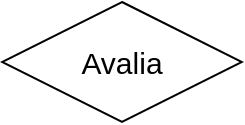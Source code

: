 <mxfile version="26.3.0">
  <diagram key="R2lEEEUBdFMjLlhIrx00" name="Page-1">
    <mxGraphModel dx="2276" dy="743" grid="1" gridSize="10" guides="1" tooltips="1" connect="1" arrows="1" fold="1" page="1" pageScale="1" pageWidth="850" pageHeight="1100" math="0" shadow="0" extFonts="Permanent Marker^https://fonts.googleapis.com/css?family=Permanent+Marker">
      <root>
        <mxCell key="0" />
        <mxCell key="1" parent="0" />
        <mxCell key="A8Vfen6cLgaveDBtReLD-6" style="rounded=0;orthogonalLoop=1;jettySize=auto;html=1;endArrow=none;startFill=0;fontSize=15;" parent="1" source="A8Vfen6cLgaveDBtReLD-1" target="A8Vfen6cLgaveDBtReLD-5" edge="1">
          <mxGeometry relative="1" as="geometry" />
        </mxCell>
        <mxCell key="A8Vfen6cLgaveDBtReLD-7" value="T" style="edgeLabel;html=1;align=center;verticalAlign=middle;resizable=0;points=[];fontSize=15;" parent="A8Vfen6cLgaveDBtReLD-6" vertex="1" connectable="0">
          <mxGeometry x="0.233" y="3" relative="1" as="geometry">
            <mxPoint x="13" y="-13" as="offset" />
          </mxGeometry>
        </mxCell>
        <mxCell key="xvJXgsmk1-agdVRjxtYN-5" style="rounded=0;orthogonalLoop=1;jettySize=auto;html=1;endArrow=none;startFill=0;fontSize=15;" parent="1" source="A8Vfen6cLgaveDBtReLD-1" target="xvJXgsmk1-agdVRjxtYN-1" edge="1">
          <mxGeometry relative="1" as="geometry" />
        </mxCell>
        <mxCell key="xvJXgsmk1-agdVRjxtYN-10" value="1" style="edgeLabel;html=1;align=center;verticalAlign=middle;resizable=0;points=[];fontSize=15;" parent="xvJXgsmk1-agdVRjxtYN-5" vertex="1" connectable="0">
          <mxGeometry x="-0.664" y="1" relative="1" as="geometry">
            <mxPoint y="-7" as="offset" />
          </mxGeometry>
        </mxCell>
        <mxCell key="A8Vfen6cLgaveDBtReLD-1" value="Usuario" style="rounded=0;whiteSpace=wrap;html=1;fontSize=15;" parent="1" vertex="1">
          <mxGeometry x="-77" y="990" width="120" height="60" as="geometry" />
        </mxCell>
        <mxCell key="A8Vfen6cLgaveDBtReLD-13" style="rounded=0;orthogonalLoop=1;jettySize=auto;html=1;endArrow=none;startFill=0;fontSize=15;" parent="1" source="A8Vfen6cLgaveDBtReLD-2" target="A8Vfen6cLgaveDBtReLD-5" edge="1">
          <mxGeometry relative="1" as="geometry" />
        </mxCell>
        <mxCell key="A8Vfen6cLgaveDBtReLD-43" style="rounded=0;orthogonalLoop=1;jettySize=auto;html=1;endArrow=none;startFill=0;fontSize=15;" parent="1" source="A8Vfen6cLgaveDBtReLD-2" target="A8Vfen6cLgaveDBtReLD-42" edge="1">
          <mxGeometry relative="1" as="geometry" />
        </mxCell>
        <mxCell key="A8Vfen6cLgaveDBtReLD-45" value="(0,n)" style="edgeLabel;html=1;align=center;verticalAlign=middle;resizable=0;points=[];fontSize=15;" parent="A8Vfen6cLgaveDBtReLD-43" vertex="1" connectable="0">
          <mxGeometry x="-0.729" y="1" relative="1" as="geometry">
            <mxPoint x="11" y="-7" as="offset" />
          </mxGeometry>
        </mxCell>
        <mxCell key="A8Vfen6cLgaveDBtReLD-73" style="rounded=0;orthogonalLoop=1;jettySize=auto;html=1;endArrow=none;startFill=0;fontSize=15;" parent="1" source="A8Vfen6cLgaveDBtReLD-2" target="A8Vfen6cLgaveDBtReLD-72" edge="1">
          <mxGeometry relative="1" as="geometry" />
        </mxCell>
        <mxCell key="A8Vfen6cLgaveDBtReLD-78" value="(0,n)" style="edgeLabel;html=1;align=center;verticalAlign=middle;resizable=0;points=[];fontSize=15;" parent="A8Vfen6cLgaveDBtReLD-73" vertex="1" connectable="0">
          <mxGeometry x="-0.54" relative="1" as="geometry">
            <mxPoint x="5" y="-13" as="offset" />
          </mxGeometry>
        </mxCell>
        <mxCell key="A8Vfen6cLgaveDBtReLD-105" style="rounded=0;orthogonalLoop=1;jettySize=auto;html=1;endArrow=none;startFill=0;fontSize=15;" parent="1" source="A8Vfen6cLgaveDBtReLD-2" target="A8Vfen6cLgaveDBtReLD-104" edge="1">
          <mxGeometry relative="1" as="geometry" />
        </mxCell>
        <mxCell key="A8Vfen6cLgaveDBtReLD-109" value="(0,n)" style="edgeLabel;html=1;align=center;verticalAlign=middle;resizable=0;points=[];fontSize=15;" parent="A8Vfen6cLgaveDBtReLD-105" vertex="1" connectable="0">
          <mxGeometry x="-0.864" y="-2" relative="1" as="geometry">
            <mxPoint x="47" y="17" as="offset" />
          </mxGeometry>
        </mxCell>
        <mxCell key="sGDHOcKBUY9BRjNUyKzA-4" style="rounded=0;orthogonalLoop=1;jettySize=auto;html=1;endArrow=none;startFill=0;" edge="1" parent="1" source="A8Vfen6cLgaveDBtReLD-2" target="sGDHOcKBUY9BRjNUyKzA-3">
          <mxGeometry relative="1" as="geometry" />
        </mxCell>
        <mxCell key="sGDHOcKBUY9BRjNUyKzA-6" value="&lt;font style=&quot;font-size: 15px;&quot;&gt;(o,n)&lt;/font&gt;" style="edgeLabel;html=1;align=center;verticalAlign=middle;resizable=0;points=[];" vertex="1" connectable="0" parent="sGDHOcKBUY9BRjNUyKzA-4">
          <mxGeometry x="-0.827" y="2" relative="1" as="geometry">
            <mxPoint x="-1" as="offset" />
          </mxGeometry>
        </mxCell>
        <mxCell key="A8Vfen6cLgaveDBtReLD-2" value="Hospede" style="rounded=0;whiteSpace=wrap;html=1;fontSize=15;" parent="1" vertex="1">
          <mxGeometry x="-300" y="450" width="120" height="60" as="geometry" />
        </mxCell>
        <mxCell key="A8Vfen6cLgaveDBtReLD-12" style="rounded=0;orthogonalLoop=1;jettySize=auto;html=1;endArrow=none;startFill=0;fontSize=15;" parent="1" source="A8Vfen6cLgaveDBtReLD-3" target="A8Vfen6cLgaveDBtReLD-5" edge="1">
          <mxGeometry relative="1" as="geometry" />
        </mxCell>
        <mxCell key="A8Vfen6cLgaveDBtReLD-22" style="rounded=0;orthogonalLoop=1;jettySize=auto;html=1;endArrow=none;startFill=0;fontSize=15;" parent="1" source="A8Vfen6cLgaveDBtReLD-3" target="A8Vfen6cLgaveDBtReLD-20" edge="1">
          <mxGeometry relative="1" as="geometry" />
        </mxCell>
        <mxCell key="A8Vfen6cLgaveDBtReLD-25" value="1" style="edgeLabel;html=1;align=center;verticalAlign=middle;resizable=0;points=[];fontSize=15;" parent="A8Vfen6cLgaveDBtReLD-22" vertex="1" connectable="0">
          <mxGeometry x="-0.429" relative="1" as="geometry">
            <mxPoint x="10" y="-10" as="offset" />
          </mxGeometry>
        </mxCell>
        <mxCell key="sGDHOcKBUY9BRjNUyKzA-5" style="rounded=0;orthogonalLoop=1;jettySize=auto;html=1;endArrow=none;startFill=0;" edge="1" parent="1" source="A8Vfen6cLgaveDBtReLD-3" target="sGDHOcKBUY9BRjNUyKzA-3">
          <mxGeometry relative="1" as="geometry" />
        </mxCell>
        <mxCell key="sGDHOcKBUY9BRjNUyKzA-7" value="&lt;font style=&quot;font-size: 15px;&quot;&gt;(o,n)&lt;/font&gt;" style="edgeLabel;html=1;align=center;verticalAlign=middle;resizable=0;points=[];" vertex="1" connectable="0" parent="sGDHOcKBUY9BRjNUyKzA-5">
          <mxGeometry x="-0.877" y="-2" relative="1" as="geometry">
            <mxPoint as="offset" />
          </mxGeometry>
        </mxCell>
        <mxCell key="A8Vfen6cLgaveDBtReLD-3" value="Proprietario" style="rounded=0;whiteSpace=wrap;html=1;fontSize=15;" parent="1" vertex="1">
          <mxGeometry x="520" y="710" width="120" height="60" as="geometry" />
        </mxCell>
        <mxCell key="A8Vfen6cLgaveDBtReLD-10" style="rounded=0;orthogonalLoop=1;jettySize=auto;html=1;endArrow=none;startFill=0;fontSize=15;" parent="1" source="A8Vfen6cLgaveDBtReLD-4" target="A8Vfen6cLgaveDBtReLD-5" edge="1">
          <mxGeometry relative="1" as="geometry">
            <mxPoint x="200" y="180" as="sourcePoint" />
          </mxGeometry>
        </mxCell>
        <mxCell key="A8Vfen6cLgaveDBtReLD-80" style="rounded=0;orthogonalLoop=1;jettySize=auto;html=1;endArrow=none;startFill=0;fontSize=15;" parent="1" source="A8Vfen6cLgaveDBtReLD-4" target="A8Vfen6cLgaveDBtReLD-79" edge="1">
          <mxGeometry relative="1" as="geometry" />
        </mxCell>
        <mxCell key="A8Vfen6cLgaveDBtReLD-113" value="(0,1)" style="edgeLabel;html=1;align=center;verticalAlign=middle;resizable=0;points=[];fontSize=15;" parent="A8Vfen6cLgaveDBtReLD-80" vertex="1" connectable="0">
          <mxGeometry x="-0.68" y="3" relative="1" as="geometry">
            <mxPoint y="-7" as="offset" />
          </mxGeometry>
        </mxCell>
        <mxCell key="A8Vfen6cLgaveDBtReLD-4" value="Administrador" style="rounded=0;whiteSpace=wrap;html=1;fontSize=15;" parent="1" vertex="1">
          <mxGeometry x="520" y="820" width="120" height="60" as="geometry" />
        </mxCell>
        <mxCell key="A8Vfen6cLgaveDBtReLD-5" value="" style="triangle;whiteSpace=wrap;html=1;direction=south;fontSize=15;" parent="1" vertex="1">
          <mxGeometry x="-57" y="805" width="80" height="50" as="geometry" />
        </mxCell>
        <mxCell key="A8Vfen6cLgaveDBtReLD-15" value="Servico" style="rounded=0;whiteSpace=wrap;html=1;fontSize=15;" parent="1" vertex="1">
          <mxGeometry x="150" y="340" width="120" height="60" as="geometry" />
        </mxCell>
        <mxCell key="A8Vfen6cLgaveDBtReLD-30" style="rounded=0;orthogonalLoop=1;jettySize=auto;html=1;endArrow=none;startFill=0;fontSize=15;" parent="1" source="A8Vfen6cLgaveDBtReLD-16" target="A8Vfen6cLgaveDBtReLD-28" edge="1">
          <mxGeometry relative="1" as="geometry" />
        </mxCell>
        <mxCell key="A8Vfen6cLgaveDBtReLD-49" value="1" style="edgeLabel;html=1;align=center;verticalAlign=middle;resizable=0;points=[];fontSize=15;" parent="A8Vfen6cLgaveDBtReLD-30" vertex="1" connectable="0">
          <mxGeometry x="-0.5" y="1" relative="1" as="geometry">
            <mxPoint y="-11" as="offset" />
          </mxGeometry>
        </mxCell>
        <mxCell key="A8Vfen6cLgaveDBtReLD-52" style="rounded=0;orthogonalLoop=1;jettySize=auto;html=1;endArrow=none;startFill=0;fontSize=15;" parent="1" source="A8Vfen6cLgaveDBtReLD-16" target="A8Vfen6cLgaveDBtReLD-51" edge="1">
          <mxGeometry relative="1" as="geometry" />
        </mxCell>
        <mxCell key="A8Vfen6cLgaveDBtReLD-55" value="1" style="edgeLabel;html=1;align=center;verticalAlign=middle;resizable=0;points=[];fontSize=15;" parent="A8Vfen6cLgaveDBtReLD-52" vertex="1" connectable="0">
          <mxGeometry x="-0.533" y="3" relative="1" as="geometry">
            <mxPoint x="-4" y="-17" as="offset" />
          </mxGeometry>
        </mxCell>
        <mxCell key="A8Vfen6cLgaveDBtReLD-70" style="rounded=0;orthogonalLoop=1;jettySize=auto;html=1;endArrow=none;startFill=0;fontSize=15;" parent="1" source="A8Vfen6cLgaveDBtReLD-16" target="A8Vfen6cLgaveDBtReLD-69" edge="1">
          <mxGeometry relative="1" as="geometry" />
        </mxCell>
        <mxCell key="A8Vfen6cLgaveDBtReLD-75" value="1" style="edgeLabel;html=1;align=center;verticalAlign=middle;resizable=0;points=[];fontSize=15;" parent="A8Vfen6cLgaveDBtReLD-70" vertex="1" connectable="0">
          <mxGeometry x="-0.622" y="-1" relative="1" as="geometry">
            <mxPoint y="-11" as="offset" />
          </mxGeometry>
        </mxCell>
        <mxCell key="A8Vfen6cLgaveDBtReLD-16" value="Imoveis" style="rounded=0;whiteSpace=wrap;html=1;fontSize=15;" parent="1" vertex="1">
          <mxGeometry x="520" y="450" width="120" height="60" as="geometry" />
        </mxCell>
        <mxCell key="A8Vfen6cLgaveDBtReLD-17" value="Quartos" style="rounded=0;whiteSpace=wrap;html=1;fontSize=15;" parent="1" vertex="1">
          <mxGeometry x="150" y="450" width="120" height="60" as="geometry" />
        </mxCell>
        <mxCell key="A8Vfen6cLgaveDBtReLD-18" value="Area" style="rounded=0;whiteSpace=wrap;html=1;fontSize=15;" parent="1" vertex="1">
          <mxGeometry x="870" y="450" width="120" height="60" as="geometry" />
        </mxCell>
        <mxCell key="A8Vfen6cLgaveDBtReLD-23" style="rounded=0;orthogonalLoop=1;jettySize=auto;html=1;endArrow=none;startFill=0;fontSize=15;" parent="1" source="A8Vfen6cLgaveDBtReLD-20" target="A8Vfen6cLgaveDBtReLD-16" edge="1">
          <mxGeometry relative="1" as="geometry" />
        </mxCell>
        <mxCell key="A8Vfen6cLgaveDBtReLD-24" value="(0,n)" style="edgeLabel;html=1;align=center;verticalAlign=middle;resizable=0;points=[];fontSize=15;" parent="A8Vfen6cLgaveDBtReLD-23" vertex="1" connectable="0">
          <mxGeometry x="0.629" relative="1" as="geometry">
            <mxPoint x="20" as="offset" />
          </mxGeometry>
        </mxCell>
        <mxCell key="A8Vfen6cLgaveDBtReLD-20" value="Tem" style="shape=rhombus;perimeter=rhombusPerimeter;whiteSpace=wrap;html=1;align=center;fontSize=15;" parent="1" vertex="1">
          <mxGeometry x="520" y="580" width="120" height="60" as="geometry" />
        </mxCell>
        <mxCell key="A8Vfen6cLgaveDBtReLD-29" style="rounded=0;orthogonalLoop=1;jettySize=auto;html=1;endArrow=none;startFill=0;fontSize=15;" parent="1" source="A8Vfen6cLgaveDBtReLD-28" target="A8Vfen6cLgaveDBtReLD-17" edge="1">
          <mxGeometry relative="1" as="geometry" />
        </mxCell>
        <mxCell key="A8Vfen6cLgaveDBtReLD-50" value="(1,n)" style="edgeLabel;html=1;align=center;verticalAlign=middle;resizable=0;points=[];fontSize=15;" parent="A8Vfen6cLgaveDBtReLD-29" vertex="1" connectable="0">
          <mxGeometry x="0.429" relative="1" as="geometry">
            <mxPoint y="-10" as="offset" />
          </mxGeometry>
        </mxCell>
        <mxCell key="A8Vfen6cLgaveDBtReLD-28" value="Possui" style="shape=rhombus;perimeter=rhombusPerimeter;whiteSpace=wrap;html=1;align=center;fontSize=15;" parent="1" vertex="1">
          <mxGeometry x="330" y="450" width="120" height="60" as="geometry" />
        </mxCell>
        <mxCell key="A8Vfen6cLgaveDBtReLD-44" style="rounded=0;orthogonalLoop=1;jettySize=auto;html=1;endArrow=none;startFill=0;fontSize=15;" parent="1" source="A8Vfen6cLgaveDBtReLD-42" target="A8Vfen6cLgaveDBtReLD-17" edge="1">
          <mxGeometry relative="1" as="geometry" />
        </mxCell>
        <mxCell key="A8Vfen6cLgaveDBtReLD-46" value="(0,n)" style="edgeLabel;html=1;align=center;verticalAlign=middle;resizable=0;points=[];fontSize=15;" parent="A8Vfen6cLgaveDBtReLD-44" vertex="1" connectable="0">
          <mxGeometry x="0.757" y="1" relative="1" as="geometry">
            <mxPoint x="-12" y="-9" as="offset" />
          </mxGeometry>
        </mxCell>
        <mxCell key="A8Vfen6cLgaveDBtReLD-42" value="Reserva" style="shape=rhombus;perimeter=rhombusPerimeter;whiteSpace=wrap;html=1;align=center;fontSize=15;" parent="1" vertex="1">
          <mxGeometry x="-60" y="450" width="120" height="60" as="geometry" />
        </mxCell>
        <mxCell key="xvJXgsmk1-agdVRjxtYN-3" style="rounded=0;orthogonalLoop=1;jettySize=auto;html=1;endArrow=none;startFill=0;fontSize=15;" parent="1" source="A8Vfen6cLgaveDBtReLD-47" target="xvJXgsmk1-agdVRjxtYN-1" edge="1">
          <mxGeometry relative="1" as="geometry" />
        </mxCell>
        <mxCell key="xvJXgsmk1-agdVRjxtYN-12" value="(0,n)" style="edgeLabel;html=1;align=center;verticalAlign=middle;resizable=0;points=[];fontSize=15;" parent="xvJXgsmk1-agdVRjxtYN-3" vertex="1" connectable="0">
          <mxGeometry x="-0.641" relative="1" as="geometry">
            <mxPoint y="-20" as="offset" />
          </mxGeometry>
        </mxCell>
        <mxCell key="xvJXgsmk1-agdVRjxtYN-6" style="rounded=0;orthogonalLoop=1;jettySize=auto;html=1;endArrow=none;startFill=0;fontSize=15;" parent="1" source="A8Vfen6cLgaveDBtReLD-47" target="xvJXgsmk1-agdVRjxtYN-2" edge="1">
          <mxGeometry relative="1" as="geometry" />
        </mxCell>
        <mxCell key="xvJXgsmk1-agdVRjxtYN-8" value="(0,n)" style="edgeLabel;html=1;align=center;verticalAlign=middle;resizable=0;points=[];fontSize=15;" parent="xvJXgsmk1-agdVRjxtYN-6" vertex="1" connectable="0">
          <mxGeometry x="-0.5" y="-1" relative="1" as="geometry">
            <mxPoint y="-17" as="offset" />
          </mxGeometry>
        </mxCell>
        <mxCell key="A8Vfen6cLgaveDBtReLD-47" value="Denuncia" style="rounded=0;whiteSpace=wrap;html=1;fontSize=15;" parent="1" vertex="1">
          <mxGeometry x="283" y="980" width="120" height="60" as="geometry" />
        </mxCell>
        <mxCell key="A8Vfen6cLgaveDBtReLD-53" style="rounded=0;orthogonalLoop=1;jettySize=auto;html=1;endArrow=none;startFill=0;fontSize=15;" parent="1" source="A8Vfen6cLgaveDBtReLD-51" target="A8Vfen6cLgaveDBtReLD-18" edge="1">
          <mxGeometry relative="1" as="geometry" />
        </mxCell>
        <mxCell key="A8Vfen6cLgaveDBtReLD-54" value="(0,n)" style="edgeLabel;html=1;align=center;verticalAlign=middle;resizable=0;points=[];fontSize=15;" parent="A8Vfen6cLgaveDBtReLD-53" vertex="1" connectable="0">
          <mxGeometry x="0.6" y="2" relative="1" as="geometry">
            <mxPoint x="-8" y="-8" as="offset" />
          </mxGeometry>
        </mxCell>
        <mxCell key="A8Vfen6cLgaveDBtReLD-51" value="Possui" style="shape=rhombus;perimeter=rhombusPerimeter;whiteSpace=wrap;html=1;align=center;fontSize=15;" parent="1" vertex="1">
          <mxGeometry x="700" y="450" width="120" height="60" as="geometry" />
        </mxCell>
        <mxCell key="A8Vfen6cLgaveDBtReLD-57" style="rounded=0;orthogonalLoop=1;jettySize=auto;html=1;endArrow=none;startFill=0;entryX=0;entryY=0;entryDx=0;entryDy=0;fontSize=15;" parent="1" source="A8Vfen6cLgaveDBtReLD-56" target="A8Vfen6cLgaveDBtReLD-16" edge="1">
          <mxGeometry relative="1" as="geometry" />
        </mxCell>
        <mxCell key="A8Vfen6cLgaveDBtReLD-60" value="1" style="edgeLabel;html=1;align=center;verticalAlign=middle;resizable=0;points=[];fontSize=15;" parent="A8Vfen6cLgaveDBtReLD-57" vertex="1" connectable="0">
          <mxGeometry x="0.65" relative="1" as="geometry">
            <mxPoint x="-2" y="-19" as="offset" />
          </mxGeometry>
        </mxCell>
        <mxCell key="A8Vfen6cLgaveDBtReLD-58" style="rounded=0;orthogonalLoop=1;jettySize=auto;html=1;endArrow=none;startFill=0;fontSize=15;" parent="1" source="A8Vfen6cLgaveDBtReLD-56" target="A8Vfen6cLgaveDBtReLD-15" edge="1">
          <mxGeometry relative="1" as="geometry">
            <mxPoint x="160" y="560" as="sourcePoint" />
          </mxGeometry>
        </mxCell>
        <mxCell key="A8Vfen6cLgaveDBtReLD-61" value="(0,n)" style="edgeLabel;html=1;align=center;verticalAlign=middle;resizable=0;points=[];fontSize=15;" parent="A8Vfen6cLgaveDBtReLD-58" vertex="1" connectable="0">
          <mxGeometry x="0.6" y="-1" relative="1" as="geometry">
            <mxPoint x="12" y="-9" as="offset" />
          </mxGeometry>
        </mxCell>
        <mxCell key="A8Vfen6cLgaveDBtReLD-56" value="Oferece" style="shape=rhombus;perimeter=rhombusPerimeter;whiteSpace=wrap;html=1;align=center;fontSize=15;" parent="1" vertex="1">
          <mxGeometry x="330" y="340" width="120" height="60" as="geometry" />
        </mxCell>
        <mxCell key="A8Vfen6cLgaveDBtReLD-63" style="rounded=0;orthogonalLoop=1;jettySize=auto;html=1;endArrow=none;startFill=0;exitX=0;exitY=0.5;exitDx=0;exitDy=0;fontSize=15;" parent="1" source="A8Vfen6cLgaveDBtReLD-62" target="A8Vfen6cLgaveDBtReLD-2" edge="1">
          <mxGeometry relative="1" as="geometry" />
        </mxCell>
        <mxCell key="A8Vfen6cLgaveDBtReLD-65" value="(0,n)" style="edgeLabel;html=1;align=center;verticalAlign=middle;resizable=0;points=[];fontSize=15;" parent="A8Vfen6cLgaveDBtReLD-63" vertex="1" connectable="0">
          <mxGeometry x="0.7" y="-1" relative="1" as="geometry">
            <mxPoint x="19" y="-17" as="offset" />
          </mxGeometry>
        </mxCell>
        <mxCell key="A8Vfen6cLgaveDBtReLD-64" style="rounded=0;orthogonalLoop=1;jettySize=auto;html=1;exitX=1;exitY=0.5;exitDx=0;exitDy=0;endArrow=none;startFill=0;fontSize=15;" parent="1" source="A8Vfen6cLgaveDBtReLD-62" target="A8Vfen6cLgaveDBtReLD-15" edge="1">
          <mxGeometry relative="1" as="geometry" />
        </mxCell>
        <mxCell key="A8Vfen6cLgaveDBtReLD-66" value="(0,n)" style="edgeLabel;html=1;align=center;verticalAlign=middle;resizable=0;points=[];fontSize=15;" parent="A8Vfen6cLgaveDBtReLD-64" vertex="1" connectable="0">
          <mxGeometry x="0.514" y="1" relative="1" as="geometry">
            <mxPoint x="-3" y="-9" as="offset" />
          </mxGeometry>
        </mxCell>
        <mxCell key="A8Vfen6cLgaveDBtReLD-62" value="Solicita" style="shape=rhombus;perimeter=rhombusPerimeter;whiteSpace=wrap;html=1;align=center;direction=east;fontSize=15;" parent="1" vertex="1">
          <mxGeometry x="-60" y="340" width="120" height="60" as="geometry" />
        </mxCell>
        <mxCell key="A8Vfen6cLgaveDBtReLD-71" style="rounded=0;orthogonalLoop=1;jettySize=auto;html=1;endArrow=none;startFill=0;fontSize=15;" parent="1" source="A8Vfen6cLgaveDBtReLD-68" target="A8Vfen6cLgaveDBtReLD-69" edge="1">
          <mxGeometry relative="1" as="geometry" />
        </mxCell>
        <mxCell key="A8Vfen6cLgaveDBtReLD-76" value="(1,n)" style="edgeLabel;html=1;align=center;verticalAlign=middle;resizable=0;points=[];fontSize=15;" parent="A8Vfen6cLgaveDBtReLD-71" vertex="1" connectable="0">
          <mxGeometry x="-0.528" y="1" relative="1" as="geometry">
            <mxPoint y="-9" as="offset" />
          </mxGeometry>
        </mxCell>
        <mxCell key="A8Vfen6cLgaveDBtReLD-68" value="Eventos" style="rounded=0;whiteSpace=wrap;html=1;fontSize=15;" parent="1" vertex="1">
          <mxGeometry x="150" y="560" width="120" height="60" as="geometry" />
        </mxCell>
        <mxCell key="A8Vfen6cLgaveDBtReLD-69" value="Possui" style="shape=rhombus;perimeter=rhombusPerimeter;whiteSpace=wrap;html=1;align=center;fontSize=15;" parent="1" vertex="1">
          <mxGeometry x="330" y="560" width="120" height="60" as="geometry" />
        </mxCell>
        <mxCell key="A8Vfen6cLgaveDBtReLD-74" style="rounded=0;orthogonalLoop=1;jettySize=auto;html=1;endArrow=none;startFill=0;fontSize=15;" parent="1" source="A8Vfen6cLgaveDBtReLD-72" target="A8Vfen6cLgaveDBtReLD-68" edge="1">
          <mxGeometry relative="1" as="geometry" />
        </mxCell>
        <mxCell key="A8Vfen6cLgaveDBtReLD-77" value="(0,n)" style="edgeLabel;html=1;align=center;verticalAlign=middle;resizable=0;points=[];fontSize=15;" parent="A8Vfen6cLgaveDBtReLD-74" vertex="1" connectable="0">
          <mxGeometry x="0.741" relative="1" as="geometry">
            <mxPoint x="-8" y="-10" as="offset" />
          </mxGeometry>
        </mxCell>
        <mxCell key="A8Vfen6cLgaveDBtReLD-72" value="Cadastra" style="shape=rhombus;perimeter=rhombusPerimeter;whiteSpace=wrap;html=1;align=center;fontSize=15;" parent="1" vertex="1">
          <mxGeometry x="-60" y="560" width="120" height="60" as="geometry" />
        </mxCell>
        <mxCell key="A8Vfen6cLgaveDBtReLD-81" style="rounded=0;orthogonalLoop=1;jettySize=auto;html=1;endArrow=none;startFill=0;fontSize=15;" parent="1" source="A8Vfen6cLgaveDBtReLD-79" target="A8Vfen6cLgaveDBtReLD-47" edge="1">
          <mxGeometry relative="1" as="geometry" />
        </mxCell>
        <mxCell key="A8Vfen6cLgaveDBtReLD-112" value="(0,n)" style="edgeLabel;html=1;align=center;verticalAlign=middle;resizable=0;points=[];fontSize=15;" parent="A8Vfen6cLgaveDBtReLD-81" vertex="1" connectable="0">
          <mxGeometry x="0.7" y="-1" relative="1" as="geometry">
            <mxPoint y="-11" as="offset" />
          </mxGeometry>
        </mxCell>
        <mxCell key="A8Vfen6cLgaveDBtReLD-79" value="Valida" style="shape=rhombus;perimeter=rhombusPerimeter;whiteSpace=wrap;html=1;align=center;fontSize=15;" parent="1" vertex="1">
          <mxGeometry x="520" y="970" width="120" height="60" as="geometry" />
        </mxCell>
        <mxCell key="A8Vfen6cLgaveDBtReLD-106" style="rounded=0;orthogonalLoop=1;jettySize=auto;html=1;entryX=0.183;entryY=1.017;entryDx=0;entryDy=0;entryPerimeter=0;endArrow=none;startFill=0;fontSize=15;exitX=1;exitY=0.5;exitDx=0;exitDy=0;edgeStyle=orthogonalEdgeStyle;" parent="1" target="A8Vfen6cLgaveDBtReLD-16" edge="1" source="A8Vfen6cLgaveDBtReLD-104">
          <mxGeometry relative="1" as="geometry">
            <mxPoint x="210" y="760" as="sourcePoint" />
            <mxPoint x="480" y="510" as="targetPoint" />
            <Array as="points">
              <mxPoint x="510" y="670" />
              <mxPoint x="510" y="540" />
              <mxPoint x="542" y="540" />
            </Array>
          </mxGeometry>
        </mxCell>
        <mxCell key="A8Vfen6cLgaveDBtReLD-108" value="(0,n)" style="edgeLabel;html=1;align=center;verticalAlign=middle;resizable=0;points=[];fontSize=15;" parent="A8Vfen6cLgaveDBtReLD-106" vertex="1" connectable="0">
          <mxGeometry x="0.939" y="-1" relative="1" as="geometry">
            <mxPoint y="9" as="offset" />
          </mxGeometry>
        </mxCell>
        <mxCell key="xvJXgsmk1-agdVRjxtYN-1" value="Faz" style="shape=rhombus;perimeter=rhombusPerimeter;whiteSpace=wrap;html=1;align=center;fontSize=15;" parent="1" vertex="1">
          <mxGeometry x="113" y="910" width="120" height="60" as="geometry" />
        </mxCell>
        <mxCell key="xvJXgsmk1-agdVRjxtYN-7" style="rounded=0;orthogonalLoop=1;jettySize=auto;html=1;endArrow=none;startFill=0;fontSize=15;" parent="1" source="xvJXgsmk1-agdVRjxtYN-2" target="A8Vfen6cLgaveDBtReLD-1" edge="1">
          <mxGeometry relative="1" as="geometry" />
        </mxCell>
        <mxCell key="xvJXgsmk1-agdVRjxtYN-9" value="1" style="edgeLabel;html=1;align=center;verticalAlign=middle;resizable=0;points=[];fontSize=15;" parent="xvJXgsmk1-agdVRjxtYN-7" vertex="1" connectable="0">
          <mxGeometry x="0.677" y="2" relative="1" as="geometry">
            <mxPoint y="-11" as="offset" />
          </mxGeometry>
        </mxCell>
        <mxCell key="xvJXgsmk1-agdVRjxtYN-2" value="Recebe" style="shape=rhombus;perimeter=rhombusPerimeter;whiteSpace=wrap;html=1;align=center;fontSize=15;" parent="1" vertex="1">
          <mxGeometry x="113" y="1040" width="120" height="60" as="geometry" />
        </mxCell>
        <mxCell key="A8Vfen6cLgaveDBtReLD-104" value="Avalia" style="shape=rhombus;perimeter=rhombusPerimeter;whiteSpace=wrap;html=1;align=center;fontSize=15;" parent="1" vertex="1">
          <mxGeometry x="-20" y="640" width="120" height="60" as="geometry" />
        </mxCell>
        <mxCell key="sGDHOcKBUY9BRjNUyKzA-3" value="Avalia" style="shape=rhombus;perimeter=rhombusPerimeter;whiteSpace=wrap;html=1;align=center;fontSize=15;" vertex="1" parent="1">
          <mxGeometry x="-20" y="720" width="120" height="60" as="geometry" />
        </mxCell>
      </root>
    </mxGraphModel>
  </diagram>
</mxfile>
